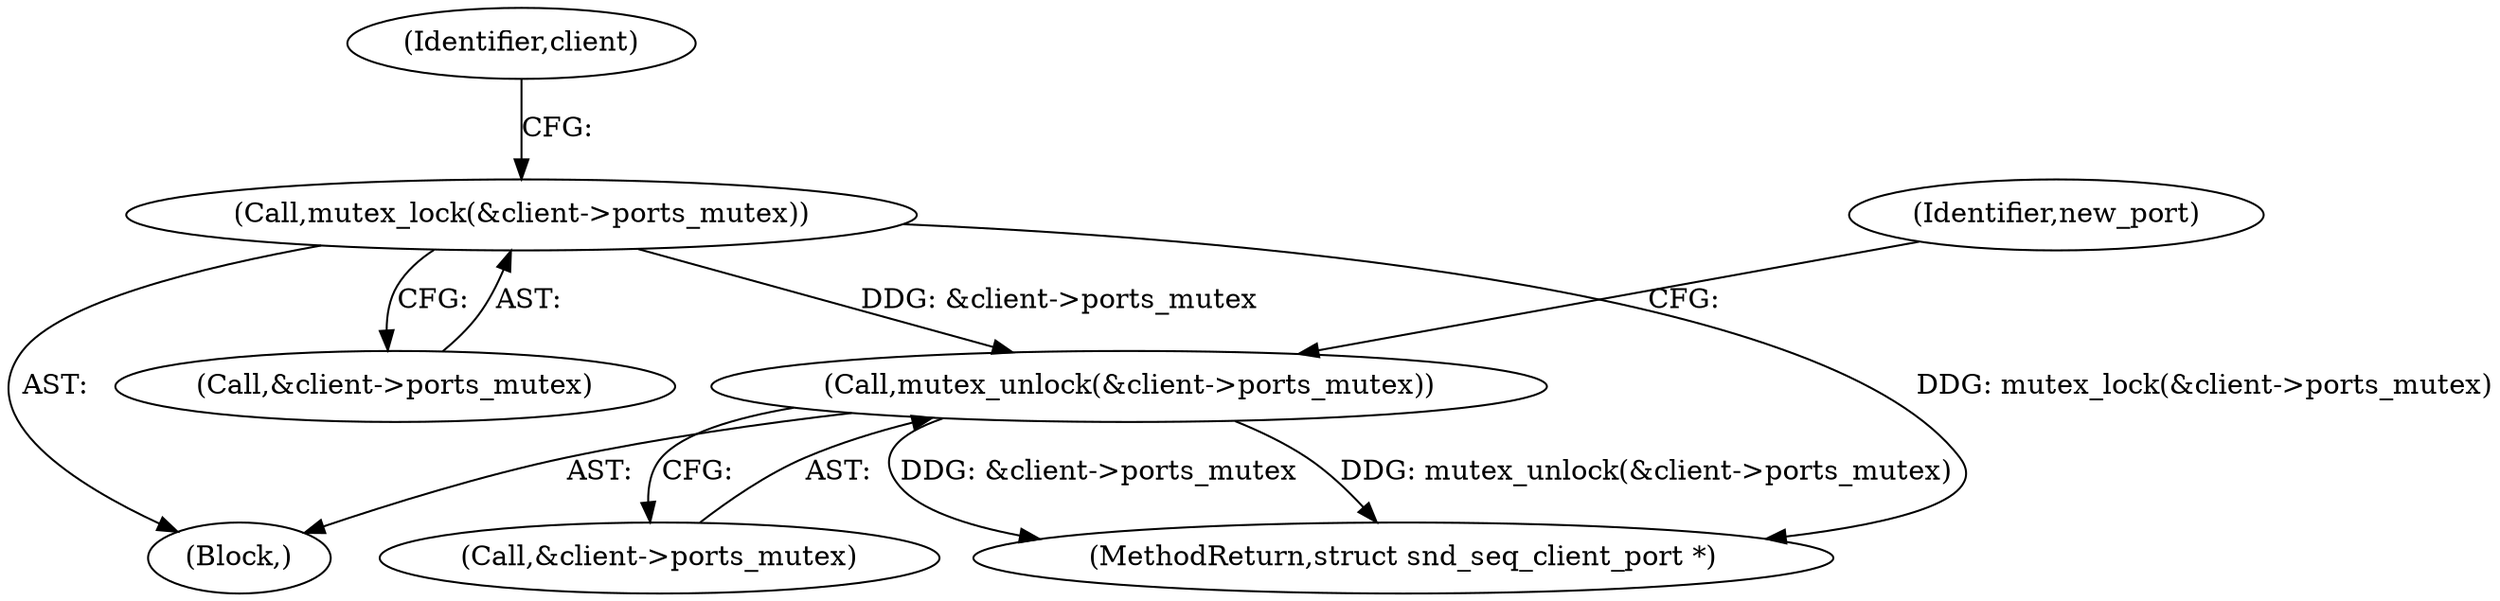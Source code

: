 digraph "0_linux_71105998845fb012937332fe2e806d443c09e026_0@API" {
"1000202" [label="(Call,mutex_lock(&client->ports_mutex))"];
"1000262" [label="(Call,mutex_unlock(&client->ports_mutex))"];
"1000203" [label="(Call,&client->ports_mutex)"];
"1000110" [label="(Block,)"];
"1000269" [label="(Identifier,new_port)"];
"1000202" [label="(Call,mutex_lock(&client->ports_mutex))"];
"1000263" [label="(Call,&client->ports_mutex)"];
"1000275" [label="(MethodReturn,struct snd_seq_client_port *)"];
"1000262" [label="(Call,mutex_unlock(&client->ports_mutex))"];
"1000210" [label="(Identifier,client)"];
"1000202" -> "1000110"  [label="AST: "];
"1000202" -> "1000203"  [label="CFG: "];
"1000203" -> "1000202"  [label="AST: "];
"1000210" -> "1000202"  [label="CFG: "];
"1000202" -> "1000275"  [label="DDG: mutex_lock(&client->ports_mutex)"];
"1000202" -> "1000262"  [label="DDG: &client->ports_mutex"];
"1000262" -> "1000110"  [label="AST: "];
"1000262" -> "1000263"  [label="CFG: "];
"1000263" -> "1000262"  [label="AST: "];
"1000269" -> "1000262"  [label="CFG: "];
"1000262" -> "1000275"  [label="DDG: mutex_unlock(&client->ports_mutex)"];
"1000262" -> "1000275"  [label="DDG: &client->ports_mutex"];
}
